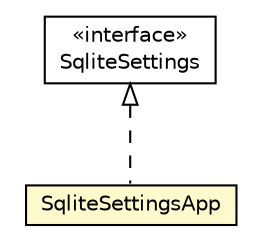 #!/usr/local/bin/dot
#
# Class diagram 
# Generated by UMLGraph version 5.1 (http://www.umlgraph.org/)
#

digraph G {
	edge [fontname="Helvetica",fontsize=10,labelfontname="Helvetica",labelfontsize=10];
	node [fontname="Helvetica",fontsize=10,shape=plaintext];
	nodesep=0.25;
	ranksep=0.5;
	// com.connectlife.coreserver.config.SqliteSettingsApp
	c1771 [label=<<table title="com.connectlife.coreserver.config.SqliteSettingsApp" border="0" cellborder="1" cellspacing="0" cellpadding="2" port="p" bgcolor="lemonChiffon" href="./SqliteSettingsApp.html">
		<tr><td><table border="0" cellspacing="0" cellpadding="1">
<tr><td align="center" balign="center"> SqliteSettingsApp </td></tr>
		</table></td></tr>
		</table>>, fontname="Helvetica", fontcolor="black", fontsize=10.0];
	// com.connectlife.coreserver.config.SqliteSettings
	c1774 [label=<<table title="com.connectlife.coreserver.config.SqliteSettings" border="0" cellborder="1" cellspacing="0" cellpadding="2" port="p" href="./SqliteSettings.html">
		<tr><td><table border="0" cellspacing="0" cellpadding="1">
<tr><td align="center" balign="center"> &#171;interface&#187; </td></tr>
<tr><td align="center" balign="center"> SqliteSettings </td></tr>
		</table></td></tr>
		</table>>, fontname="Helvetica", fontcolor="black", fontsize=10.0];
	//com.connectlife.coreserver.config.SqliteSettingsApp implements com.connectlife.coreserver.config.SqliteSettings
	c1774:p -> c1771:p [dir=back,arrowtail=empty,style=dashed];
}

